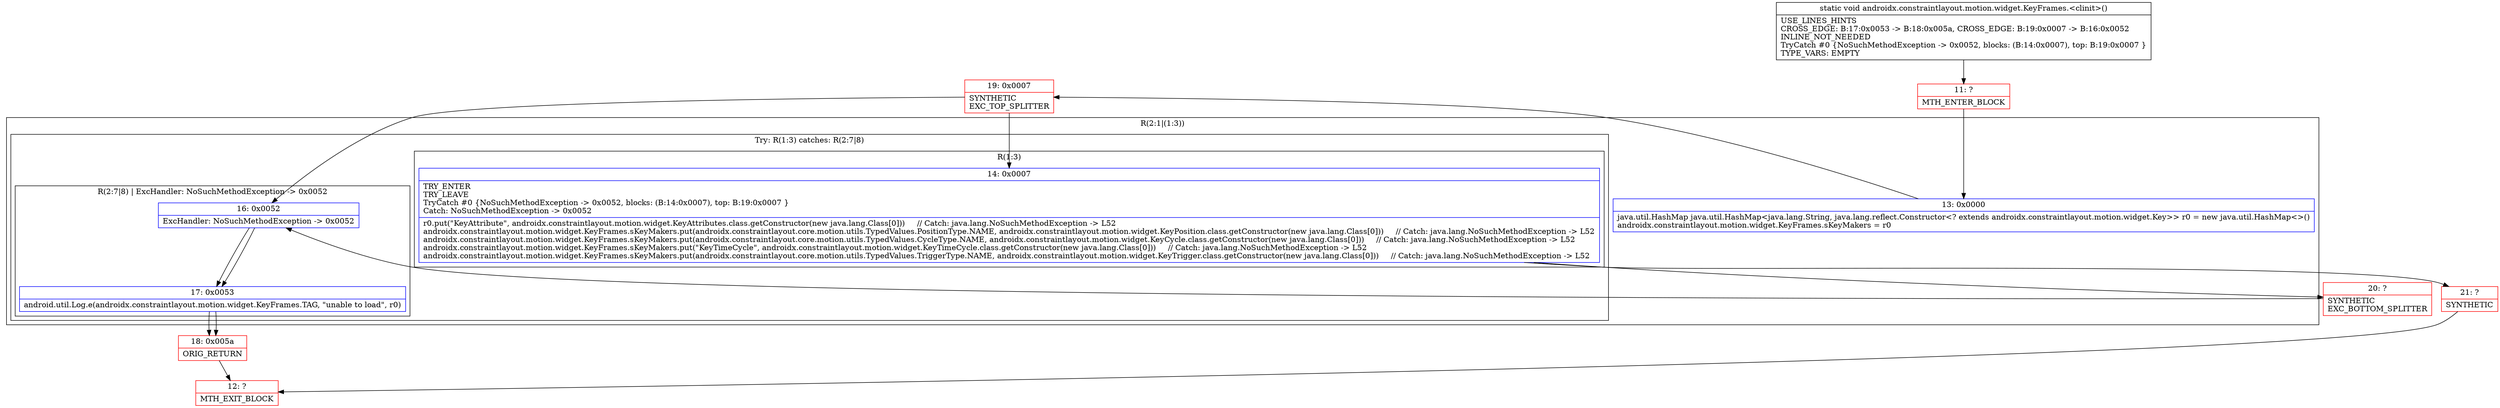 digraph "CFG forandroidx.constraintlayout.motion.widget.KeyFrames.\<clinit\>()V" {
subgraph cluster_Region_1007511526 {
label = "R(2:1|(1:3))";
node [shape=record,color=blue];
Node_13 [shape=record,label="{13\:\ 0x0000|java.util.HashMap java.util.HashMap\<java.lang.String, java.lang.reflect.Constructor\<? extends androidx.constraintlayout.motion.widget.Key\>\> r0 = new java.util.HashMap\<\>()\landroidx.constraintlayout.motion.widget.KeyFrames.sKeyMakers = r0\l}"];
subgraph cluster_TryCatchRegion_827394658 {
label = "Try: R(1:3) catches: R(2:7|8)";
node [shape=record,color=blue];
subgraph cluster_Region_1749241002 {
label = "R(1:3)";
node [shape=record,color=blue];
Node_14 [shape=record,label="{14\:\ 0x0007|TRY_ENTER\lTRY_LEAVE\lTryCatch #0 \{NoSuchMethodException \-\> 0x0052, blocks: (B:14:0x0007), top: B:19:0x0007 \}\lCatch: NoSuchMethodException \-\> 0x0052\l|r0.put(\"KeyAttribute\", androidx.constraintlayout.motion.widget.KeyAttributes.class.getConstructor(new java.lang.Class[0]))     \/\/ Catch: java.lang.NoSuchMethodException \-\> L52\landroidx.constraintlayout.motion.widget.KeyFrames.sKeyMakers.put(androidx.constraintlayout.core.motion.utils.TypedValues.PositionType.NAME, androidx.constraintlayout.motion.widget.KeyPosition.class.getConstructor(new java.lang.Class[0]))     \/\/ Catch: java.lang.NoSuchMethodException \-\> L52\landroidx.constraintlayout.motion.widget.KeyFrames.sKeyMakers.put(androidx.constraintlayout.core.motion.utils.TypedValues.CycleType.NAME, androidx.constraintlayout.motion.widget.KeyCycle.class.getConstructor(new java.lang.Class[0]))     \/\/ Catch: java.lang.NoSuchMethodException \-\> L52\landroidx.constraintlayout.motion.widget.KeyFrames.sKeyMakers.put(\"KeyTimeCycle\", androidx.constraintlayout.motion.widget.KeyTimeCycle.class.getConstructor(new java.lang.Class[0]))     \/\/ Catch: java.lang.NoSuchMethodException \-\> L52\landroidx.constraintlayout.motion.widget.KeyFrames.sKeyMakers.put(androidx.constraintlayout.core.motion.utils.TypedValues.TriggerType.NAME, androidx.constraintlayout.motion.widget.KeyTrigger.class.getConstructor(new java.lang.Class[0]))     \/\/ Catch: java.lang.NoSuchMethodException \-\> L52\l}"];
}
subgraph cluster_Region_1928078101 {
label = "R(2:7|8) | ExcHandler: NoSuchMethodException \-\> 0x0052\l";
node [shape=record,color=blue];
Node_16 [shape=record,label="{16\:\ 0x0052|ExcHandler: NoSuchMethodException \-\> 0x0052\l}"];
Node_17 [shape=record,label="{17\:\ 0x0053|android.util.Log.e(androidx.constraintlayout.motion.widget.KeyFrames.TAG, \"unable to load\", r0)\l}"];
}
}
}
subgraph cluster_Region_1928078101 {
label = "R(2:7|8) | ExcHandler: NoSuchMethodException \-\> 0x0052\l";
node [shape=record,color=blue];
Node_16 [shape=record,label="{16\:\ 0x0052|ExcHandler: NoSuchMethodException \-\> 0x0052\l}"];
Node_17 [shape=record,label="{17\:\ 0x0053|android.util.Log.e(androidx.constraintlayout.motion.widget.KeyFrames.TAG, \"unable to load\", r0)\l}"];
}
Node_11 [shape=record,color=red,label="{11\:\ ?|MTH_ENTER_BLOCK\l}"];
Node_19 [shape=record,color=red,label="{19\:\ 0x0007|SYNTHETIC\lEXC_TOP_SPLITTER\l}"];
Node_20 [shape=record,color=red,label="{20\:\ ?|SYNTHETIC\lEXC_BOTTOM_SPLITTER\l}"];
Node_21 [shape=record,color=red,label="{21\:\ ?|SYNTHETIC\l}"];
Node_12 [shape=record,color=red,label="{12\:\ ?|MTH_EXIT_BLOCK\l}"];
Node_18 [shape=record,color=red,label="{18\:\ 0x005a|ORIG_RETURN\l}"];
MethodNode[shape=record,label="{static void androidx.constraintlayout.motion.widget.KeyFrames.\<clinit\>()  | USE_LINES_HINTS\lCROSS_EDGE: B:17:0x0053 \-\> B:18:0x005a, CROSS_EDGE: B:19:0x0007 \-\> B:16:0x0052\lINLINE_NOT_NEEDED\lTryCatch #0 \{NoSuchMethodException \-\> 0x0052, blocks: (B:14:0x0007), top: B:19:0x0007 \}\lTYPE_VARS: EMPTY\l}"];
MethodNode -> Node_11;Node_13 -> Node_19;
Node_14 -> Node_20;
Node_14 -> Node_21;
Node_16 -> Node_17;
Node_17 -> Node_18;
Node_16 -> Node_17;
Node_17 -> Node_18;
Node_11 -> Node_13;
Node_19 -> Node_14;
Node_19 -> Node_16;
Node_20 -> Node_16;
Node_21 -> Node_12;
Node_18 -> Node_12;
}

